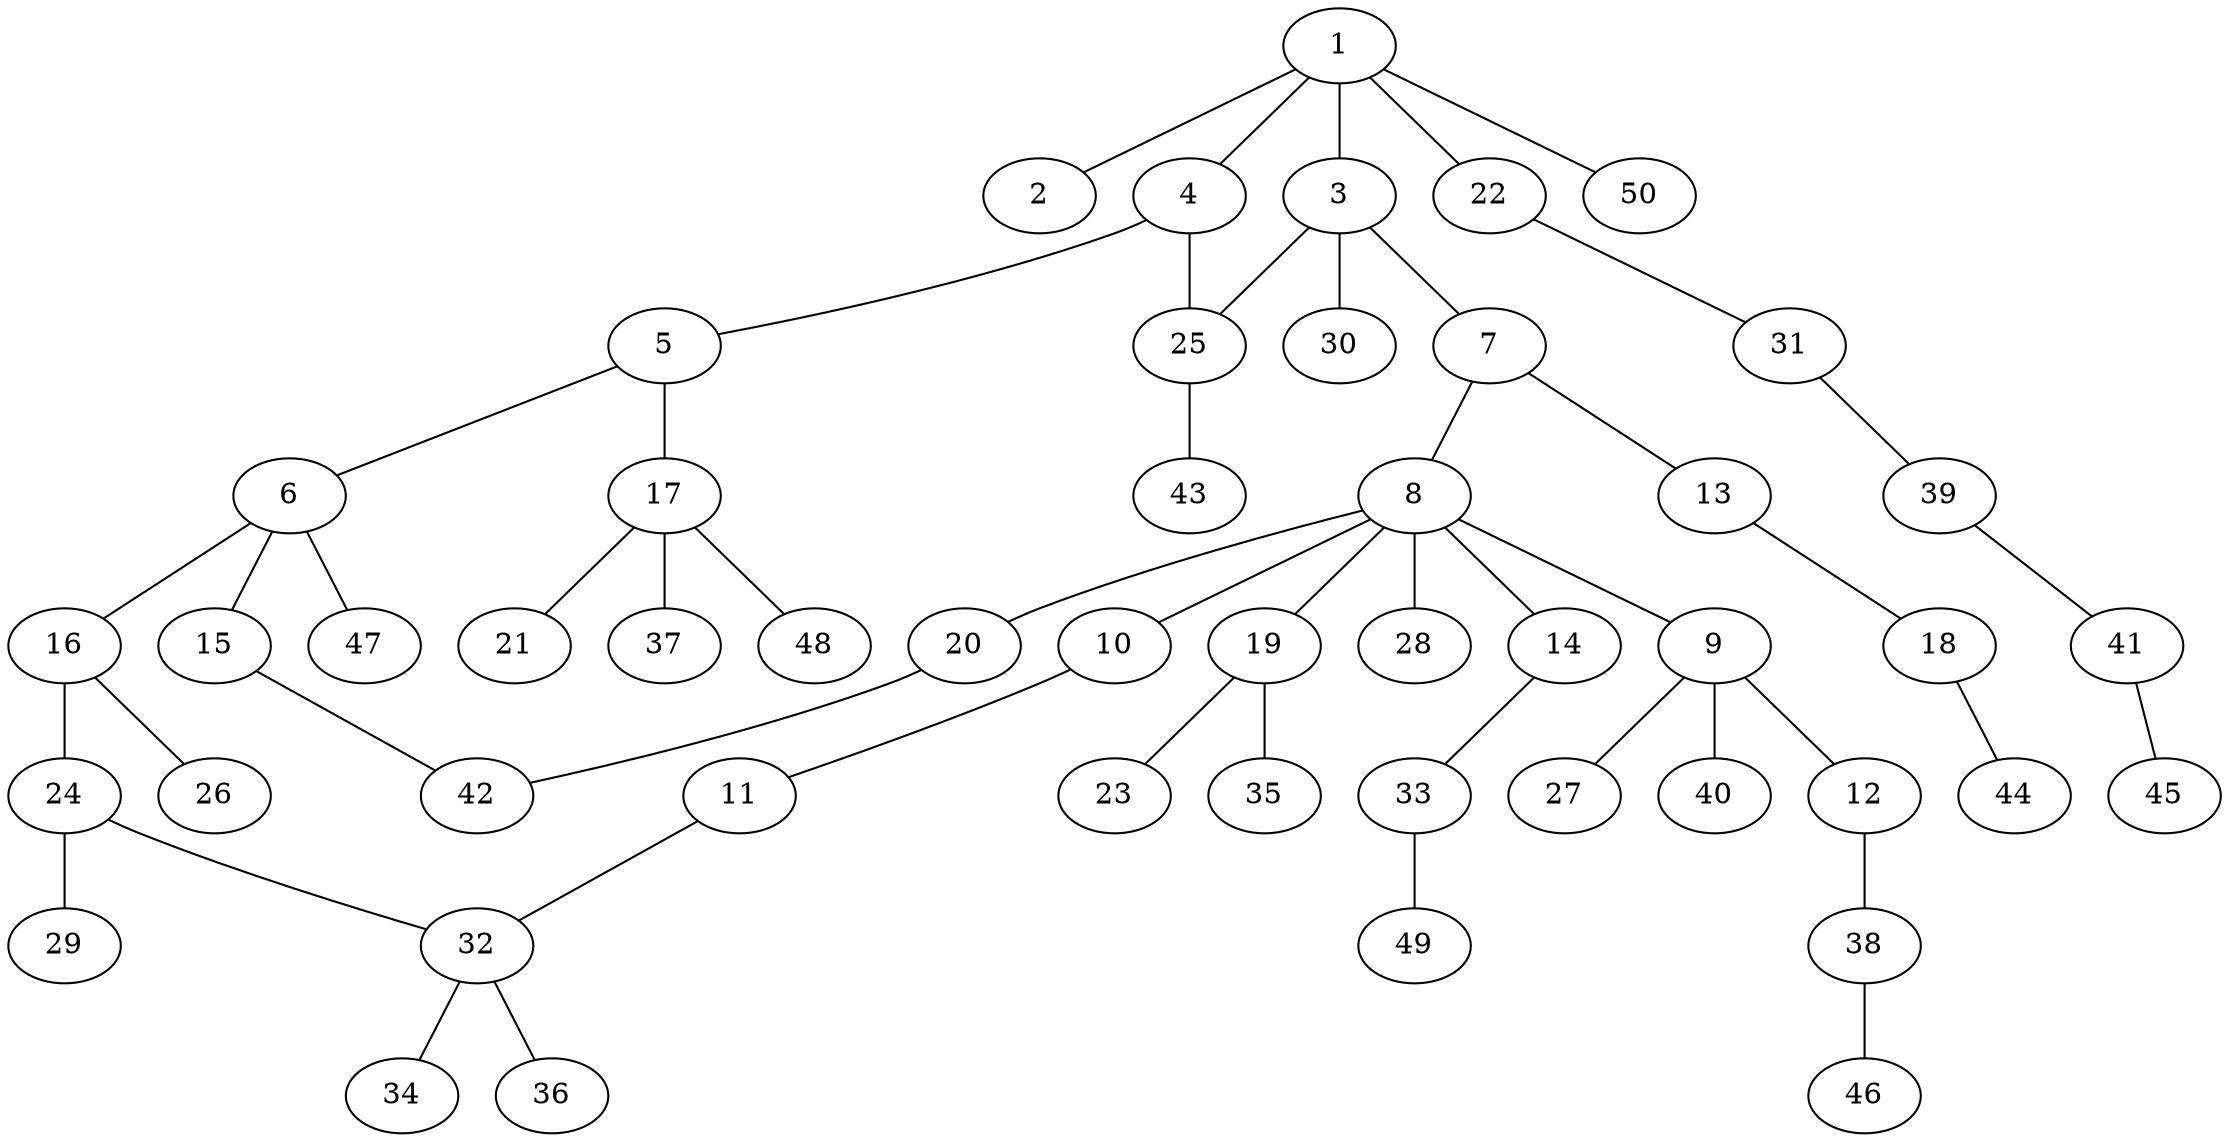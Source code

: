 graph graphname {1--2
1--3
1--4
1--22
1--50
3--7
3--25
3--30
4--5
4--25
5--6
5--17
6--15
6--16
6--47
7--8
7--13
8--9
8--10
8--14
8--19
8--20
8--28
9--12
9--27
9--40
10--11
11--32
12--38
13--18
14--33
15--42
16--24
16--26
17--21
17--37
17--48
18--44
19--23
19--35
20--42
22--31
24--29
24--32
25--43
31--39
32--34
32--36
33--49
38--46
39--41
41--45
}